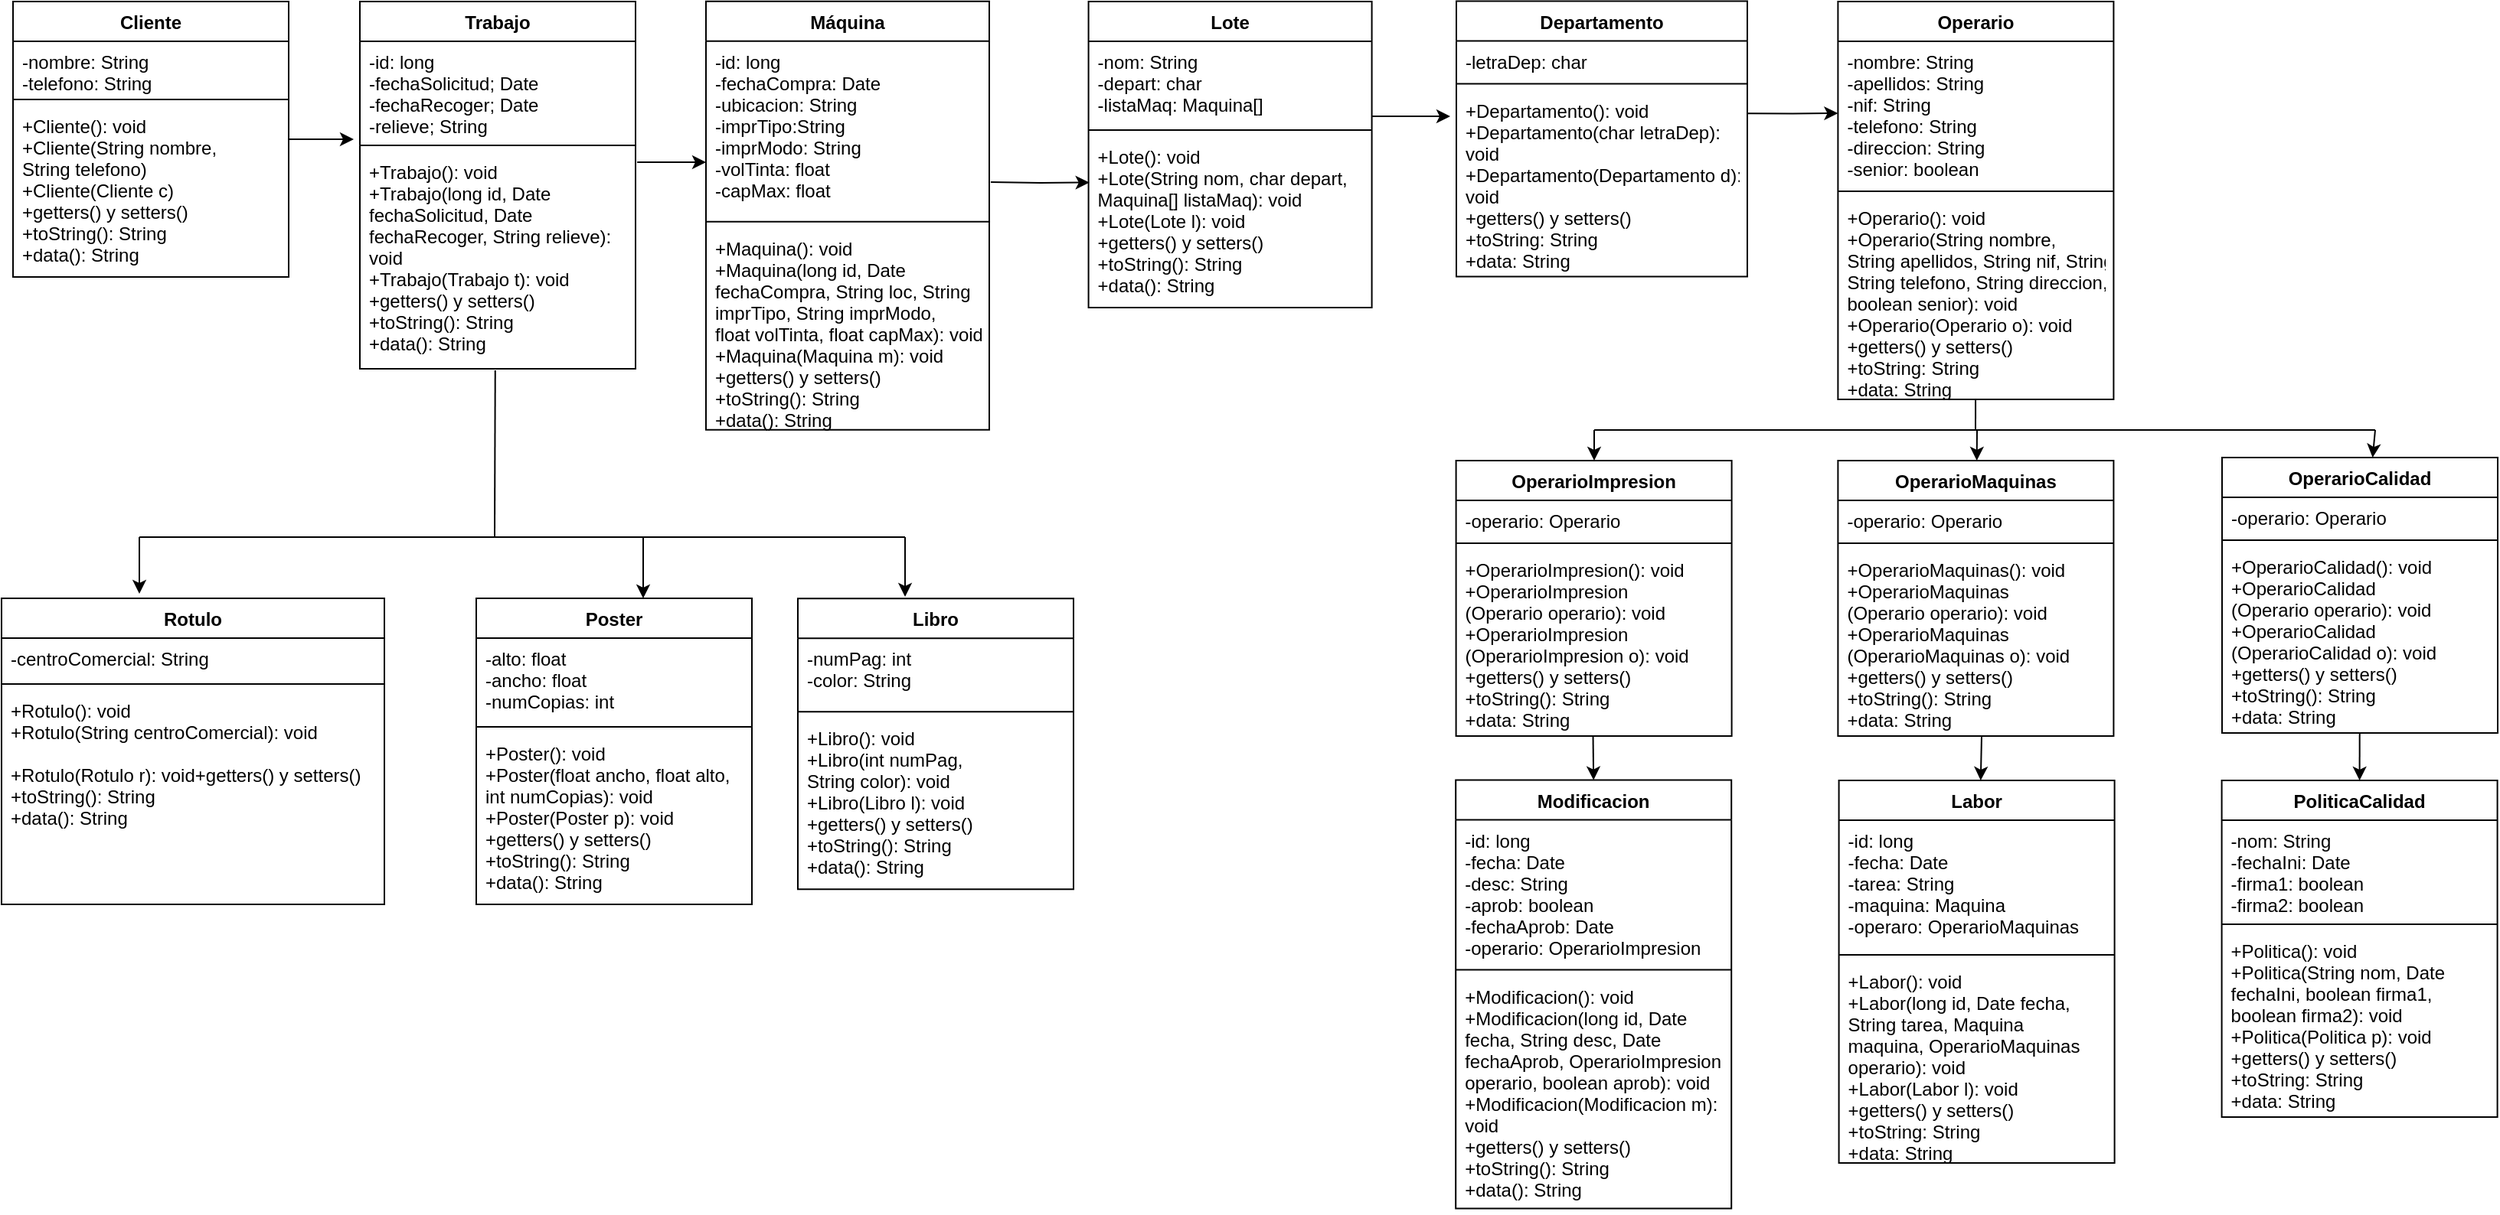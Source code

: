 <mxfile version="12.1.3" type="device" pages="1"><diagram id="FINPR5G2HzoAXYaAKj14" name="Page-1"><mxGraphModel dx="854" dy="465" grid="1" gridSize="10" guides="1" tooltips="1" connect="1" arrows="1" fold="1" page="1" pageScale="1" pageWidth="1654" pageHeight="1169" math="0" shadow="0"><root><mxCell id="0"/><mxCell id="1" parent="0"/><mxCell id="B73v2lXdH34x8dakDg6a-52" style="edgeStyle=orthogonalEdgeStyle;rounded=0;orthogonalLoop=1;jettySize=auto;html=1;entryX=0;entryY=0.694;entryDx=0;entryDy=0;entryPerimeter=0;exitX=1.006;exitY=0.049;exitDx=0;exitDy=0;exitPerimeter=0;" parent="1" source="1oXscA4LE7z4bwvGvyT2-6" target="1oXscA4LE7z4bwvGvyT2-34" edge="1"><mxGeometry relative="1" as="geometry"><mxPoint x="460" y="115" as="targetPoint"/></mxGeometry></mxCell><mxCell id="1oXscA4LE7z4bwvGvyT2-3" value="Trabajo" style="swimlane;fontStyle=1;align=center;verticalAlign=top;childLayout=stackLayout;horizontal=1;startSize=26;horizontalStack=0;resizeParent=1;resizeParentMax=0;resizeLast=0;collapsible=1;marginBottom=0;" parent="1" vertex="1"><mxGeometry x="244" y="10" width="180" height="240" as="geometry"/></mxCell><mxCell id="1oXscA4LE7z4bwvGvyT2-4" value="-id: long&#xA;-fechaSolicitud; Date&#xA;-fechaRecoger; Date&#xA;-relieve; String&#xA;" style="text;strokeColor=none;fillColor=none;align=left;verticalAlign=top;spacingLeft=4;spacingRight=4;overflow=hidden;rotatable=0;points=[[0,0.5],[1,0.5]];portConstraint=eastwest;" parent="1oXscA4LE7z4bwvGvyT2-3" vertex="1"><mxGeometry y="26" width="180" height="64" as="geometry"/></mxCell><mxCell id="1oXscA4LE7z4bwvGvyT2-5" value="" style="line;strokeWidth=1;fillColor=none;align=left;verticalAlign=middle;spacingTop=-1;spacingLeft=3;spacingRight=3;rotatable=0;labelPosition=right;points=[];portConstraint=eastwest;" parent="1oXscA4LE7z4bwvGvyT2-3" vertex="1"><mxGeometry y="90" width="180" height="8" as="geometry"/></mxCell><mxCell id="1oXscA4LE7z4bwvGvyT2-6" value="+Trabajo(): void&#xA;+Trabajo(long id, Date &#xA;fechaSolicitud, Date &#xA;fechaRecoger, String relieve): &#xA;void&#xA;+Trabajo(Trabajo t): void&#xA;+getters() y setters()&#xA;+toString(): String&#xA;+data(): String" style="text;strokeColor=none;fillColor=none;align=left;verticalAlign=top;spacingLeft=4;spacingRight=4;overflow=hidden;rotatable=0;points=[[0,0.5],[1,0.5]];portConstraint=eastwest;" parent="1oXscA4LE7z4bwvGvyT2-3" vertex="1"><mxGeometry y="98" width="180" height="142" as="geometry"/></mxCell><mxCell id="1oXscA4LE7z4bwvGvyT2-8" value="Rotulo" style="swimlane;fontStyle=1;align=center;verticalAlign=top;childLayout=stackLayout;horizontal=1;startSize=26;horizontalStack=0;resizeParent=1;resizeParentMax=0;resizeLast=0;collapsible=1;marginBottom=0;" parent="1" vertex="1"><mxGeometry x="10" y="400" width="250" height="200" as="geometry"/></mxCell><mxCell id="1oXscA4LE7z4bwvGvyT2-9" value="-centroComercial: String" style="text;strokeColor=none;fillColor=none;align=left;verticalAlign=top;spacingLeft=4;spacingRight=4;overflow=hidden;rotatable=0;points=[[0,0.5],[1,0.5]];portConstraint=eastwest;" parent="1oXscA4LE7z4bwvGvyT2-8" vertex="1"><mxGeometry y="26" width="250" height="26" as="geometry"/></mxCell><mxCell id="1oXscA4LE7z4bwvGvyT2-10" value="" style="line;strokeWidth=1;fillColor=none;align=left;verticalAlign=middle;spacingTop=-1;spacingLeft=3;spacingRight=3;rotatable=0;labelPosition=right;points=[];portConstraint=eastwest;" parent="1oXscA4LE7z4bwvGvyT2-8" vertex="1"><mxGeometry y="52" width="250" height="8" as="geometry"/></mxCell><mxCell id="1oXscA4LE7z4bwvGvyT2-11" value="+Rotulo(): void&#xA;+Rotulo(String centroComercial): void&#xA;&#xA;+Rotulo(Rotulo r): void+getters() y setters()&#xA;+toString(): String&#xA;+data(): String" style="text;strokeColor=none;fillColor=none;align=left;verticalAlign=top;spacingLeft=4;spacingRight=4;overflow=hidden;rotatable=0;points=[[0,0.5],[1,0.5]];portConstraint=eastwest;" parent="1oXscA4LE7z4bwvGvyT2-8" vertex="1"><mxGeometry y="60" width="250" height="140" as="geometry"/></mxCell><mxCell id="1oXscA4LE7z4bwvGvyT2-12" value="Poster&#xA;" style="swimlane;fontStyle=1;align=center;verticalAlign=top;childLayout=stackLayout;horizontal=1;startSize=26;horizontalStack=0;resizeParent=1;resizeParentMax=0;resizeLast=0;collapsible=1;marginBottom=0;" parent="1" vertex="1"><mxGeometry x="320" y="400" width="180" height="200" as="geometry"/></mxCell><mxCell id="1oXscA4LE7z4bwvGvyT2-13" value="-alto: float&#xA;-ancho: float&#xA;-numCopias: int" style="text;strokeColor=none;fillColor=none;align=left;verticalAlign=top;spacingLeft=4;spacingRight=4;overflow=hidden;rotatable=0;points=[[0,0.5],[1,0.5]];portConstraint=eastwest;" parent="1oXscA4LE7z4bwvGvyT2-12" vertex="1"><mxGeometry y="26" width="180" height="54" as="geometry"/></mxCell><mxCell id="1oXscA4LE7z4bwvGvyT2-14" value="" style="line;strokeWidth=1;fillColor=none;align=left;verticalAlign=middle;spacingTop=-1;spacingLeft=3;spacingRight=3;rotatable=0;labelPosition=right;points=[];portConstraint=eastwest;" parent="1oXscA4LE7z4bwvGvyT2-12" vertex="1"><mxGeometry y="80" width="180" height="8" as="geometry"/></mxCell><mxCell id="1oXscA4LE7z4bwvGvyT2-15" value="+Poster(): void&#xA;+Poster(float ancho, float alto,&#xA;int numCopias): void&#xA;+Poster(Poster p): void&#xA;+getters() y setters()&#xA;+toString(): String&#xA;+data(): String" style="text;strokeColor=none;fillColor=none;align=left;verticalAlign=top;spacingLeft=4;spacingRight=4;overflow=hidden;rotatable=0;points=[[0,0.5],[1,0.5]];portConstraint=eastwest;" parent="1oXscA4LE7z4bwvGvyT2-12" vertex="1"><mxGeometry y="88" width="180" height="112" as="geometry"/></mxCell><mxCell id="B73v2lXdH34x8dakDg6a-45" style="edgeStyle=orthogonalEdgeStyle;rounded=0;orthogonalLoop=1;jettySize=auto;html=1;" parent="1" source="1oXscA4LE7z4bwvGvyT2-27" edge="1"><mxGeometry relative="1" as="geometry"><mxPoint x="240" y="100" as="targetPoint"/></mxGeometry></mxCell><mxCell id="1oXscA4LE7z4bwvGvyT2-27" value="Cliente" style="swimlane;fontStyle=1;align=center;verticalAlign=top;childLayout=stackLayout;horizontal=1;startSize=26;horizontalStack=0;resizeParent=1;resizeParentMax=0;resizeLast=0;collapsible=1;marginBottom=0;" parent="1" vertex="1"><mxGeometry x="17.5" y="10" width="180" height="180" as="geometry"/></mxCell><mxCell id="1oXscA4LE7z4bwvGvyT2-31" value="-nombre: String&#xA;-telefono: String" style="text;strokeColor=none;fillColor=none;align=left;verticalAlign=top;spacingLeft=4;spacingRight=4;overflow=hidden;rotatable=0;points=[[0,0.5],[1,0.5]];portConstraint=eastwest;" parent="1oXscA4LE7z4bwvGvyT2-27" vertex="1"><mxGeometry y="26" width="180" height="34" as="geometry"/></mxCell><mxCell id="1oXscA4LE7z4bwvGvyT2-29" value="" style="line;strokeWidth=1;fillColor=none;align=left;verticalAlign=middle;spacingTop=-1;spacingLeft=3;spacingRight=3;rotatable=0;labelPosition=right;points=[];portConstraint=eastwest;" parent="1oXscA4LE7z4bwvGvyT2-27" vertex="1"><mxGeometry y="60" width="180" height="8" as="geometry"/></mxCell><mxCell id="1oXscA4LE7z4bwvGvyT2-30" value="+Cliente(): void&#xA;+Cliente(String nombre, &#xA;String telefono)&#xA;+Cliente(Cliente c)&#xA;+getters() y setters()&#xA;+toString(): String&#xA;+data(): String" style="text;strokeColor=none;fillColor=none;align=left;verticalAlign=top;spacingLeft=4;spacingRight=4;overflow=hidden;rotatable=0;points=[[0,0.5],[1,0.5]];portConstraint=eastwest;" parent="1oXscA4LE7z4bwvGvyT2-27" vertex="1"><mxGeometry y="68" width="180" height="112" as="geometry"/></mxCell><mxCell id="1oXscA4LE7z4bwvGvyT2-33" value="Máquina" style="swimlane;fontStyle=1;align=center;verticalAlign=top;childLayout=stackLayout;horizontal=1;startSize=26;horizontalStack=0;resizeParent=1;resizeParentMax=0;resizeLast=0;collapsible=1;marginBottom=0;" parent="1" vertex="1"><mxGeometry x="470" y="9.9" width="185" height="280" as="geometry"/></mxCell><mxCell id="1oXscA4LE7z4bwvGvyT2-34" value="-id: long&#xA;-fechaCompra: Date&#xA;-ubicacion: String&#xA;-imprTipo:String&#xA;-imprModo: String&#xA;-volTinta: float&#xA;-capMax: float&#xA;&#xA;&#xA;" style="text;strokeColor=none;fillColor=none;align=left;verticalAlign=top;spacingLeft=4;spacingRight=4;overflow=hidden;rotatable=0;points=[[0,0.5],[1,0.5]];portConstraint=eastwest;" parent="1oXscA4LE7z4bwvGvyT2-33" vertex="1"><mxGeometry y="26" width="185" height="114" as="geometry"/></mxCell><mxCell id="1oXscA4LE7z4bwvGvyT2-35" value="" style="line;strokeWidth=1;fillColor=none;align=left;verticalAlign=middle;spacingTop=-1;spacingLeft=3;spacingRight=3;rotatable=0;labelPosition=right;points=[];portConstraint=eastwest;" parent="1oXscA4LE7z4bwvGvyT2-33" vertex="1"><mxGeometry y="140" width="185" height="8" as="geometry"/></mxCell><mxCell id="1oXscA4LE7z4bwvGvyT2-36" value="+Maquina(): void&#xA;+Maquina(long id, Date &#xA;fechaCompra, String loc, String &#xA;imprTipo, String imprModo, &#xA;float volTinta, float capMax): void&#xA;+Maquina(Maquina m): void&#xA;+getters() y setters()&#xA;+toString(): String&#xA;+data(): String" style="text;strokeColor=none;fillColor=none;align=left;verticalAlign=top;spacingLeft=4;spacingRight=4;overflow=hidden;rotatable=0;points=[[0,0.5],[1,0.5]];portConstraint=eastwest;" parent="1oXscA4LE7z4bwvGvyT2-33" vertex="1"><mxGeometry y="148" width="185" height="132" as="geometry"/></mxCell><mxCell id="B73v2lXdH34x8dakDg6a-54" style="edgeStyle=orthogonalEdgeStyle;rounded=0;orthogonalLoop=1;jettySize=auto;html=1;exitX=1.001;exitY=0.907;exitDx=0;exitDy=0;exitPerimeter=0;" parent="1" source="1oXscA4LE7z4bwvGvyT2-39" edge="1"><mxGeometry relative="1" as="geometry"><mxPoint x="956" y="85" as="targetPoint"/></mxGeometry></mxCell><mxCell id="1oXscA4LE7z4bwvGvyT2-38" value="Lote" style="swimlane;fontStyle=1;align=center;verticalAlign=top;childLayout=stackLayout;horizontal=1;startSize=26;horizontalStack=0;resizeParent=1;resizeParentMax=0;resizeLast=0;collapsible=1;marginBottom=0;" parent="1" vertex="1"><mxGeometry x="719.8" y="10" width="185" height="200" as="geometry"/></mxCell><mxCell id="1oXscA4LE7z4bwvGvyT2-39" value="-nom: String&#xA;-depart: char&#xA;-listaMaq: Maquina[]" style="text;strokeColor=none;fillColor=none;align=left;verticalAlign=top;spacingLeft=4;spacingRight=4;overflow=hidden;rotatable=0;points=[[0,0.5],[1,0.5]];portConstraint=eastwest;" parent="1oXscA4LE7z4bwvGvyT2-38" vertex="1"><mxGeometry y="26" width="185" height="54" as="geometry"/></mxCell><mxCell id="1oXscA4LE7z4bwvGvyT2-40" value="" style="line;strokeWidth=1;fillColor=none;align=left;verticalAlign=middle;spacingTop=-1;spacingLeft=3;spacingRight=3;rotatable=0;labelPosition=right;points=[];portConstraint=eastwest;" parent="1oXscA4LE7z4bwvGvyT2-38" vertex="1"><mxGeometry y="80" width="185" height="8" as="geometry"/></mxCell><mxCell id="1oXscA4LE7z4bwvGvyT2-41" value="+Lote(): void&#xA;+Lote(String nom, char depart,&#xA;Maquina[] listaMaq): void&#xA;+Lote(Lote l): void&#xA;+getters() y setters()&#xA;+toString(): String&#xA;+data(): String" style="text;strokeColor=none;fillColor=none;align=left;verticalAlign=top;spacingLeft=4;spacingRight=4;overflow=hidden;rotatable=0;points=[[0,0.5],[1,0.5]];portConstraint=eastwest;" parent="1oXscA4LE7z4bwvGvyT2-38" vertex="1"><mxGeometry y="88" width="185" height="112" as="geometry"/></mxCell><mxCell id="B73v2lXdH34x8dakDg6a-5" value="Libro" style="swimlane;fontStyle=1;align=center;verticalAlign=top;childLayout=stackLayout;horizontal=1;startSize=26;horizontalStack=0;resizeParent=1;resizeParentMax=0;resizeLast=0;collapsible=1;marginBottom=0;" parent="1" vertex="1"><mxGeometry x="530" y="400.1" width="180" height="190" as="geometry"/></mxCell><mxCell id="B73v2lXdH34x8dakDg6a-6" value="-numPag: int&#xA;-color: String" style="text;strokeColor=none;fillColor=none;align=left;verticalAlign=top;spacingLeft=4;spacingRight=4;overflow=hidden;rotatable=0;points=[[0,0.5],[1,0.5]];portConstraint=eastwest;" parent="B73v2lXdH34x8dakDg6a-5" vertex="1"><mxGeometry y="26" width="180" height="44" as="geometry"/></mxCell><mxCell id="B73v2lXdH34x8dakDg6a-7" value="" style="line;strokeWidth=1;fillColor=none;align=left;verticalAlign=middle;spacingTop=-1;spacingLeft=3;spacingRight=3;rotatable=0;labelPosition=right;points=[];portConstraint=eastwest;" parent="B73v2lXdH34x8dakDg6a-5" vertex="1"><mxGeometry y="70" width="180" height="8" as="geometry"/></mxCell><mxCell id="B73v2lXdH34x8dakDg6a-8" value="+Libro(): void&#xA;+Libro(int numPag, &#xA;String color): void&#xA;+Libro(Libro l): void&#xA;+getters() y setters()&#xA;+toString(): String&#xA;+data(): String" style="text;strokeColor=none;fillColor=none;align=left;verticalAlign=top;spacingLeft=4;spacingRight=4;overflow=hidden;rotatable=0;points=[[0,0.5],[1,0.5]];portConstraint=eastwest;" parent="B73v2lXdH34x8dakDg6a-5" vertex="1"><mxGeometry y="78" width="180" height="112" as="geometry"/></mxCell><mxCell id="B73v2lXdH34x8dakDg6a-9" value="Departamento" style="swimlane;fontStyle=1;align=center;verticalAlign=top;childLayout=stackLayout;horizontal=1;startSize=26;horizontalStack=0;resizeParent=1;resizeParentMax=0;resizeLast=0;collapsible=1;marginBottom=0;" parent="1" vertex="1"><mxGeometry x="960" y="9.8" width="190" height="180" as="geometry"/></mxCell><mxCell id="B73v2lXdH34x8dakDg6a-10" value="-letraDep: char" style="text;strokeColor=none;fillColor=none;align=left;verticalAlign=top;spacingLeft=4;spacingRight=4;overflow=hidden;rotatable=0;points=[[0,0.5],[1,0.5]];portConstraint=eastwest;" parent="B73v2lXdH34x8dakDg6a-9" vertex="1"><mxGeometry y="26" width="190" height="24" as="geometry"/></mxCell><mxCell id="B73v2lXdH34x8dakDg6a-11" value="" style="line;strokeWidth=1;fillColor=none;align=left;verticalAlign=middle;spacingTop=-1;spacingLeft=3;spacingRight=3;rotatable=0;labelPosition=right;points=[];portConstraint=eastwest;" parent="B73v2lXdH34x8dakDg6a-9" vertex="1"><mxGeometry y="50" width="190" height="8" as="geometry"/></mxCell><mxCell id="B73v2lXdH34x8dakDg6a-12" value="+Departamento(): void&#xA;+Departamento(char letraDep):&#xA;void&#xA;+Departamento(Departamento d):&#xA;void&#xA;+getters() y setters()&#xA;+toString: String&#xA;+data: String" style="text;strokeColor=none;fillColor=none;align=left;verticalAlign=top;spacingLeft=4;spacingRight=4;overflow=hidden;rotatable=0;points=[[0,0.5],[1,0.5]];portConstraint=eastwest;" parent="B73v2lXdH34x8dakDg6a-9" vertex="1"><mxGeometry y="58" width="190" height="122" as="geometry"/></mxCell><mxCell id="B73v2lXdH34x8dakDg6a-13" value="Operario" style="swimlane;fontStyle=1;align=center;verticalAlign=top;childLayout=stackLayout;horizontal=1;startSize=26;horizontalStack=0;resizeParent=1;resizeParentMax=0;resizeLast=0;collapsible=1;marginBottom=0;" parent="1" vertex="1"><mxGeometry x="1209.2" y="10" width="180" height="260" as="geometry"/></mxCell><mxCell id="B73v2lXdH34x8dakDg6a-14" value="-nombre: String&#xA;-apellidos: String&#xA;-nif: String&#xA;-telefono: String&#xA;-direccion: String&#xA;-senior: boolean" style="text;strokeColor=none;fillColor=none;align=left;verticalAlign=top;spacingLeft=4;spacingRight=4;overflow=hidden;rotatable=0;points=[[0,0.5],[1,0.5]];portConstraint=eastwest;" parent="B73v2lXdH34x8dakDg6a-13" vertex="1"><mxGeometry y="26" width="180" height="94" as="geometry"/></mxCell><mxCell id="B73v2lXdH34x8dakDg6a-15" value="" style="line;strokeWidth=1;fillColor=none;align=left;verticalAlign=middle;spacingTop=-1;spacingLeft=3;spacingRight=3;rotatable=0;labelPosition=right;points=[];portConstraint=eastwest;" parent="B73v2lXdH34x8dakDg6a-13" vertex="1"><mxGeometry y="120" width="180" height="8" as="geometry"/></mxCell><mxCell id="B73v2lXdH34x8dakDg6a-16" value="+Operario(): void&#xA;+Operario(String nombre, &#xA;String apellidos, String nif, String&#xA;String telefono, String direccion,&#xA;boolean senior): void&#xA;+Operario(Operario o): void&#xA;+getters() y setters()&#xA;+toString: String&#xA;+data: String" style="text;strokeColor=none;fillColor=none;align=left;verticalAlign=top;spacingLeft=4;spacingRight=4;overflow=hidden;rotatable=0;points=[[0,0.5],[1,0.5]];portConstraint=eastwest;" parent="B73v2lXdH34x8dakDg6a-13" vertex="1"><mxGeometry y="128" width="180" height="132" as="geometry"/></mxCell><mxCell id="B73v2lXdH34x8dakDg6a-17" value="OperarioImpresion" style="swimlane;fontStyle=1;align=center;verticalAlign=top;childLayout=stackLayout;horizontal=1;startSize=26;horizontalStack=0;resizeParent=1;resizeParentMax=0;resizeLast=0;collapsible=1;marginBottom=0;" parent="1" vertex="1"><mxGeometry x="959.8" y="310" width="180" height="180" as="geometry"/></mxCell><mxCell id="B73v2lXdH34x8dakDg6a-18" value="-operario: Operario" style="text;strokeColor=none;fillColor=none;align=left;verticalAlign=top;spacingLeft=4;spacingRight=4;overflow=hidden;rotatable=0;points=[[0,0.5],[1,0.5]];portConstraint=eastwest;" parent="B73v2lXdH34x8dakDg6a-17" vertex="1"><mxGeometry y="26" width="180" height="24" as="geometry"/></mxCell><mxCell id="B73v2lXdH34x8dakDg6a-19" value="" style="line;strokeWidth=1;fillColor=none;align=left;verticalAlign=middle;spacingTop=-1;spacingLeft=3;spacingRight=3;rotatable=0;labelPosition=right;points=[];portConstraint=eastwest;" parent="B73v2lXdH34x8dakDg6a-17" vertex="1"><mxGeometry y="50" width="180" height="8" as="geometry"/></mxCell><mxCell id="B73v2lXdH34x8dakDg6a-20" value="+OperarioImpresion(): void&#xA;+OperarioImpresion&#xA;(Operario operario): void&#xA;+OperarioImpresion&#xA;(OperarioImpresion o): void&#xA;+getters() y setters()&#xA;+toString(): String&#xA;+data: String" style="text;strokeColor=none;fillColor=none;align=left;verticalAlign=top;spacingLeft=4;spacingRight=4;overflow=hidden;rotatable=0;points=[[0,0.5],[1,0.5]];portConstraint=eastwest;" parent="B73v2lXdH34x8dakDg6a-17" vertex="1"><mxGeometry y="58" width="180" height="122" as="geometry"/></mxCell><mxCell id="B73v2lXdH34x8dakDg6a-22" value="OperarioMaquinas" style="swimlane;fontStyle=1;align=center;verticalAlign=top;childLayout=stackLayout;horizontal=1;startSize=26;horizontalStack=0;resizeParent=1;resizeParentMax=0;resizeLast=0;collapsible=1;marginBottom=0;" parent="1" vertex="1"><mxGeometry x="1209.2" y="310" width="180" height="180" as="geometry"/></mxCell><mxCell id="B73v2lXdH34x8dakDg6a-23" value="-operario: Operario" style="text;strokeColor=none;fillColor=none;align=left;verticalAlign=top;spacingLeft=4;spacingRight=4;overflow=hidden;rotatable=0;points=[[0,0.5],[1,0.5]];portConstraint=eastwest;" parent="B73v2lXdH34x8dakDg6a-22" vertex="1"><mxGeometry y="26" width="180" height="24" as="geometry"/></mxCell><mxCell id="B73v2lXdH34x8dakDg6a-24" value="" style="line;strokeWidth=1;fillColor=none;align=left;verticalAlign=middle;spacingTop=-1;spacingLeft=3;spacingRight=3;rotatable=0;labelPosition=right;points=[];portConstraint=eastwest;" parent="B73v2lXdH34x8dakDg6a-22" vertex="1"><mxGeometry y="50" width="180" height="8" as="geometry"/></mxCell><mxCell id="B73v2lXdH34x8dakDg6a-25" value="+OperarioMaquinas(): void&#xA;+OperarioMaquinas&#xA;(Operario operario): void&#xA;+OperarioMaquinas&#xA;(OperarioMaquinas o): void&#xA;+getters() y setters()&#xA;+toString(): String&#xA;+data: String" style="text;strokeColor=none;fillColor=none;align=left;verticalAlign=top;spacingLeft=4;spacingRight=4;overflow=hidden;rotatable=0;points=[[0,0.5],[1,0.5]];portConstraint=eastwest;" parent="B73v2lXdH34x8dakDg6a-22" vertex="1"><mxGeometry y="58" width="180" height="122" as="geometry"/></mxCell><mxCell id="B73v2lXdH34x8dakDg6a-26" value="OperarioCalidad" style="swimlane;fontStyle=1;align=center;verticalAlign=top;childLayout=stackLayout;horizontal=1;startSize=26;horizontalStack=0;resizeParent=1;resizeParentMax=0;resizeLast=0;collapsible=1;marginBottom=0;" parent="1" vertex="1"><mxGeometry x="1460" y="308" width="180" height="180" as="geometry"/></mxCell><mxCell id="B73v2lXdH34x8dakDg6a-27" value="-operario: Operario" style="text;strokeColor=none;fillColor=none;align=left;verticalAlign=top;spacingLeft=4;spacingRight=4;overflow=hidden;rotatable=0;points=[[0,0.5],[1,0.5]];portConstraint=eastwest;" parent="B73v2lXdH34x8dakDg6a-26" vertex="1"><mxGeometry y="26" width="180" height="24" as="geometry"/></mxCell><mxCell id="B73v2lXdH34x8dakDg6a-28" value="" style="line;strokeWidth=1;fillColor=none;align=left;verticalAlign=middle;spacingTop=-1;spacingLeft=3;spacingRight=3;rotatable=0;labelPosition=right;points=[];portConstraint=eastwest;" parent="B73v2lXdH34x8dakDg6a-26" vertex="1"><mxGeometry y="50" width="180" height="8" as="geometry"/></mxCell><mxCell id="B73v2lXdH34x8dakDg6a-29" value="+OperarioCalidad(): void&#xA;+OperarioCalidad&#xA;(Operario operario): void&#xA;+OperarioCalidad&#xA;(OperarioCalidad o): void&#xA;+getters() y setters()&#xA;+toString(): String&#xA;+data: String" style="text;strokeColor=none;fillColor=none;align=left;verticalAlign=top;spacingLeft=4;spacingRight=4;overflow=hidden;rotatable=0;points=[[0,0.5],[1,0.5]];portConstraint=eastwest;" parent="B73v2lXdH34x8dakDg6a-26" vertex="1"><mxGeometry y="58" width="180" height="122" as="geometry"/></mxCell><mxCell id="B73v2lXdH34x8dakDg6a-30" value="Labor" style="swimlane;fontStyle=1;align=center;verticalAlign=top;childLayout=stackLayout;horizontal=1;startSize=26;horizontalStack=0;resizeParent=1;resizeParentMax=0;resizeLast=0;collapsible=1;marginBottom=0;" parent="1" vertex="1"><mxGeometry x="1209.8" y="519" width="180" height="250" as="geometry"/></mxCell><mxCell id="B73v2lXdH34x8dakDg6a-31" value="-id: long&#xA;-fecha: Date&#xA;-tarea: String&#xA;-maquina: Maquina&#xA;-operaro: OperarioMaquinas" style="text;strokeColor=none;fillColor=none;align=left;verticalAlign=top;spacingLeft=4;spacingRight=4;overflow=hidden;rotatable=0;points=[[0,0.5],[1,0.5]];portConstraint=eastwest;" parent="B73v2lXdH34x8dakDg6a-30" vertex="1"><mxGeometry y="26" width="180" height="84" as="geometry"/></mxCell><mxCell id="B73v2lXdH34x8dakDg6a-32" value="" style="line;strokeWidth=1;fillColor=none;align=left;verticalAlign=middle;spacingTop=-1;spacingLeft=3;spacingRight=3;rotatable=0;labelPosition=right;points=[];portConstraint=eastwest;" parent="B73v2lXdH34x8dakDg6a-30" vertex="1"><mxGeometry y="110" width="180" height="8" as="geometry"/></mxCell><mxCell id="B73v2lXdH34x8dakDg6a-33" value="+Labor(): void&#xA;+Labor(long id, Date fecha,&#xA;String tarea, Maquina &#xA;maquina, OperarioMaquinas &#xA;operario): void&#xA;+Labor(Labor l): void&#xA;+getters() y setters()&#xA;+toString: String&#xA;+data: String" style="text;strokeColor=none;fillColor=none;align=left;verticalAlign=top;spacingLeft=4;spacingRight=4;overflow=hidden;rotatable=0;points=[[0,0.5],[1,0.5]];portConstraint=eastwest;" parent="B73v2lXdH34x8dakDg6a-30" vertex="1"><mxGeometry y="118" width="180" height="132" as="geometry"/></mxCell><mxCell id="B73v2lXdH34x8dakDg6a-34" value="Modificacion" style="swimlane;fontStyle=1;align=center;verticalAlign=top;childLayout=stackLayout;horizontal=1;startSize=26;horizontalStack=0;resizeParent=1;resizeParentMax=0;resizeLast=0;collapsible=1;marginBottom=0;" parent="1" vertex="1"><mxGeometry x="959.6" y="518.8" width="180" height="280" as="geometry"/></mxCell><mxCell id="B73v2lXdH34x8dakDg6a-35" value="-id: long&#xA;-fecha: Date&#xA;-desc: String&#xA;-aprob: boolean&#xA;-fechaAprob: Date&#xA;-operario: OperarioImpresion" style="text;strokeColor=none;fillColor=none;align=left;verticalAlign=top;spacingLeft=4;spacingRight=4;overflow=hidden;rotatable=0;points=[[0,0.5],[1,0.5]];portConstraint=eastwest;" parent="B73v2lXdH34x8dakDg6a-34" vertex="1"><mxGeometry y="26" width="180" height="94" as="geometry"/></mxCell><mxCell id="B73v2lXdH34x8dakDg6a-36" value="" style="line;strokeWidth=1;fillColor=none;align=left;verticalAlign=middle;spacingTop=-1;spacingLeft=3;spacingRight=3;rotatable=0;labelPosition=right;points=[];portConstraint=eastwest;" parent="B73v2lXdH34x8dakDg6a-34" vertex="1"><mxGeometry y="120" width="180" height="8" as="geometry"/></mxCell><mxCell id="B73v2lXdH34x8dakDg6a-37" value="+Modificacion(): void&#xA;+Modificacion(long id, Date &#xA;fecha, String desc, Date &#xA;fechaAprob, OperarioImpresion&#xA;operario, boolean aprob): void&#xA;+Modificacion(Modificacion m):&#xA;void&#xA;+getters() y setters()&#xA;+toString(): String&#xA;+data(): String" style="text;strokeColor=none;fillColor=none;align=left;verticalAlign=top;spacingLeft=4;spacingRight=4;overflow=hidden;rotatable=0;points=[[0,0.5],[1,0.5]];portConstraint=eastwest;" parent="B73v2lXdH34x8dakDg6a-34" vertex="1"><mxGeometry y="128" width="180" height="152" as="geometry"/></mxCell><mxCell id="B73v2lXdH34x8dakDg6a-38" value="PoliticaCalidad" style="swimlane;fontStyle=1;align=center;verticalAlign=top;childLayout=stackLayout;horizontal=1;startSize=26;horizontalStack=0;resizeParent=1;resizeParentMax=0;resizeLast=0;collapsible=1;marginBottom=0;" parent="1" vertex="1"><mxGeometry x="1459.8" y="519" width="180" height="220" as="geometry"/></mxCell><mxCell id="B73v2lXdH34x8dakDg6a-39" value="-nom: String&#xA;-fechaIni: Date&#xA;-firma1: boolean&#xA;-firma2: boolean" style="text;strokeColor=none;fillColor=none;align=left;verticalAlign=top;spacingLeft=4;spacingRight=4;overflow=hidden;rotatable=0;points=[[0,0.5],[1,0.5]];portConstraint=eastwest;" parent="B73v2lXdH34x8dakDg6a-38" vertex="1"><mxGeometry y="26" width="180" height="64" as="geometry"/></mxCell><mxCell id="B73v2lXdH34x8dakDg6a-40" value="" style="line;strokeWidth=1;fillColor=none;align=left;verticalAlign=middle;spacingTop=-1;spacingLeft=3;spacingRight=3;rotatable=0;labelPosition=right;points=[];portConstraint=eastwest;" parent="B73v2lXdH34x8dakDg6a-38" vertex="1"><mxGeometry y="90" width="180" height="8" as="geometry"/></mxCell><mxCell id="B73v2lXdH34x8dakDg6a-41" value="+Politica(): void&#xA;+Politica(String nom, Date &#xA;fechaIni, boolean firma1,&#xA;boolean firma2): void&#xA;+Politica(Politica p): void&#xA;+getters() y setters()&#xA;+toString: String&#xA;+data: String " style="text;strokeColor=none;fillColor=none;align=left;verticalAlign=top;spacingLeft=4;spacingRight=4;overflow=hidden;rotatable=0;points=[[0,0.5],[1,0.5]];portConstraint=eastwest;" parent="B73v2lXdH34x8dakDg6a-38" vertex="1"><mxGeometry y="98" width="180" height="122" as="geometry"/></mxCell><mxCell id="B73v2lXdH34x8dakDg6a-47" value="" style="endArrow=none;html=1;entryX=0.491;entryY=1.007;entryDx=0;entryDy=0;entryPerimeter=0;" parent="1" target="1oXscA4LE7z4bwvGvyT2-6" edge="1"><mxGeometry width="50" height="50" relative="1" as="geometry"><mxPoint x="332" y="360" as="sourcePoint"/><mxPoint x="60" y="780" as="targetPoint"/></mxGeometry></mxCell><mxCell id="B73v2lXdH34x8dakDg6a-48" value="" style="endArrow=none;html=1;" parent="1" edge="1"><mxGeometry width="50" height="50" relative="1" as="geometry"><mxPoint x="600" y="360" as="sourcePoint"/><mxPoint x="100" y="360" as="targetPoint"/></mxGeometry></mxCell><mxCell id="B73v2lXdH34x8dakDg6a-49" value="" style="endArrow=classic;html=1;" parent="1" edge="1"><mxGeometry width="50" height="50" relative="1" as="geometry"><mxPoint x="100" y="360" as="sourcePoint"/><mxPoint x="100" y="397" as="targetPoint"/></mxGeometry></mxCell><mxCell id="B73v2lXdH34x8dakDg6a-50" value="" style="endArrow=classic;html=1;" parent="1" edge="1"><mxGeometry width="50" height="50" relative="1" as="geometry"><mxPoint x="429" y="360" as="sourcePoint"/><mxPoint x="429" y="400" as="targetPoint"/><Array as="points"/></mxGeometry></mxCell><mxCell id="B73v2lXdH34x8dakDg6a-51" value="" style="endArrow=classic;html=1;entryX=0.389;entryY=-0.006;entryDx=0;entryDy=0;entryPerimeter=0;" parent="1" target="B73v2lXdH34x8dakDg6a-5" edge="1"><mxGeometry width="50" height="50" relative="1" as="geometry"><mxPoint x="600" y="360" as="sourcePoint"/><mxPoint x="120" y="420" as="targetPoint"/></mxGeometry></mxCell><mxCell id="B73v2lXdH34x8dakDg6a-53" style="edgeStyle=orthogonalEdgeStyle;rounded=0;orthogonalLoop=1;jettySize=auto;html=1;entryX=0.003;entryY=0.27;entryDx=0;entryDy=0;entryPerimeter=0;" parent="1" target="1oXscA4LE7z4bwvGvyT2-41" edge="1"><mxGeometry relative="1" as="geometry"><mxPoint x="656" y="128" as="sourcePoint"/></mxGeometry></mxCell><mxCell id="B73v2lXdH34x8dakDg6a-55" style="edgeStyle=orthogonalEdgeStyle;rounded=0;orthogonalLoop=1;jettySize=auto;html=1;exitX=1;exitY=0.126;exitDx=0;exitDy=0;exitPerimeter=0;" parent="1" source="B73v2lXdH34x8dakDg6a-12" target="B73v2lXdH34x8dakDg6a-14" edge="1"><mxGeometry relative="1" as="geometry"/></mxCell><mxCell id="B73v2lXdH34x8dakDg6a-56" value="" style="endArrow=none;html=1;" parent="1" edge="1"><mxGeometry width="50" height="50" relative="1" as="geometry"><mxPoint x="1050" y="290" as="sourcePoint"/><mxPoint x="1560" y="290" as="targetPoint"/></mxGeometry></mxCell><mxCell id="B73v2lXdH34x8dakDg6a-57" value="" style="endArrow=none;html=1;" parent="1" target="B73v2lXdH34x8dakDg6a-16" edge="1"><mxGeometry width="50" height="50" relative="1" as="geometry"><mxPoint x="1299" y="290" as="sourcePoint"/><mxPoint x="1576" y="300" as="targetPoint"/></mxGeometry></mxCell><mxCell id="B73v2lXdH34x8dakDg6a-58" value="" style="endArrow=classic;html=1;" parent="1" edge="1"><mxGeometry width="50" height="50" relative="1" as="geometry"><mxPoint x="1050" y="290" as="sourcePoint"/><mxPoint x="1050" y="310" as="targetPoint"/></mxGeometry></mxCell><mxCell id="B73v2lXdH34x8dakDg6a-59" value="" style="endArrow=classic;html=1;" parent="1" target="B73v2lXdH34x8dakDg6a-22" edge="1"><mxGeometry width="50" height="50" relative="1" as="geometry"><mxPoint x="1300" y="290" as="sourcePoint"/><mxPoint x="1060" y="320" as="targetPoint"/></mxGeometry></mxCell><mxCell id="B73v2lXdH34x8dakDg6a-60" value="" style="endArrow=classic;html=1;" parent="1" target="B73v2lXdH34x8dakDg6a-26" edge="1"><mxGeometry width="50" height="50" relative="1" as="geometry"><mxPoint x="1560" y="290" as="sourcePoint"/><mxPoint x="1070" y="330" as="targetPoint"/></mxGeometry></mxCell><mxCell id="B73v2lXdH34x8dakDg6a-61" value="" style="endArrow=classic;html=1;exitX=0.497;exitY=0.997;exitDx=0;exitDy=0;exitPerimeter=0;entryX=0.5;entryY=0;entryDx=0;entryDy=0;" parent="1" source="B73v2lXdH34x8dakDg6a-20" target="B73v2lXdH34x8dakDg6a-34" edge="1"><mxGeometry width="50" height="50" relative="1" as="geometry"><mxPoint x="1080" y="320" as="sourcePoint"/><mxPoint x="1080" y="340" as="targetPoint"/></mxGeometry></mxCell><mxCell id="B73v2lXdH34x8dakDg6a-62" value="" style="endArrow=classic;html=1;" parent="1" target="B73v2lXdH34x8dakDg6a-30" edge="1"><mxGeometry width="50" height="50" relative="1" as="geometry"><mxPoint x="1303" y="490" as="sourcePoint"/><mxPoint x="1090" y="350" as="targetPoint"/></mxGeometry></mxCell><mxCell id="B73v2lXdH34x8dakDg6a-63" value="" style="endArrow=classic;html=1;entryX=0.5;entryY=0;entryDx=0;entryDy=0;" parent="1" source="B73v2lXdH34x8dakDg6a-29" target="B73v2lXdH34x8dakDg6a-38" edge="1"><mxGeometry width="50" height="50" relative="1" as="geometry"><mxPoint x="1100" y="340" as="sourcePoint"/><mxPoint x="1100" y="360" as="targetPoint"/></mxGeometry></mxCell></root></mxGraphModel></diagram></mxfile>
